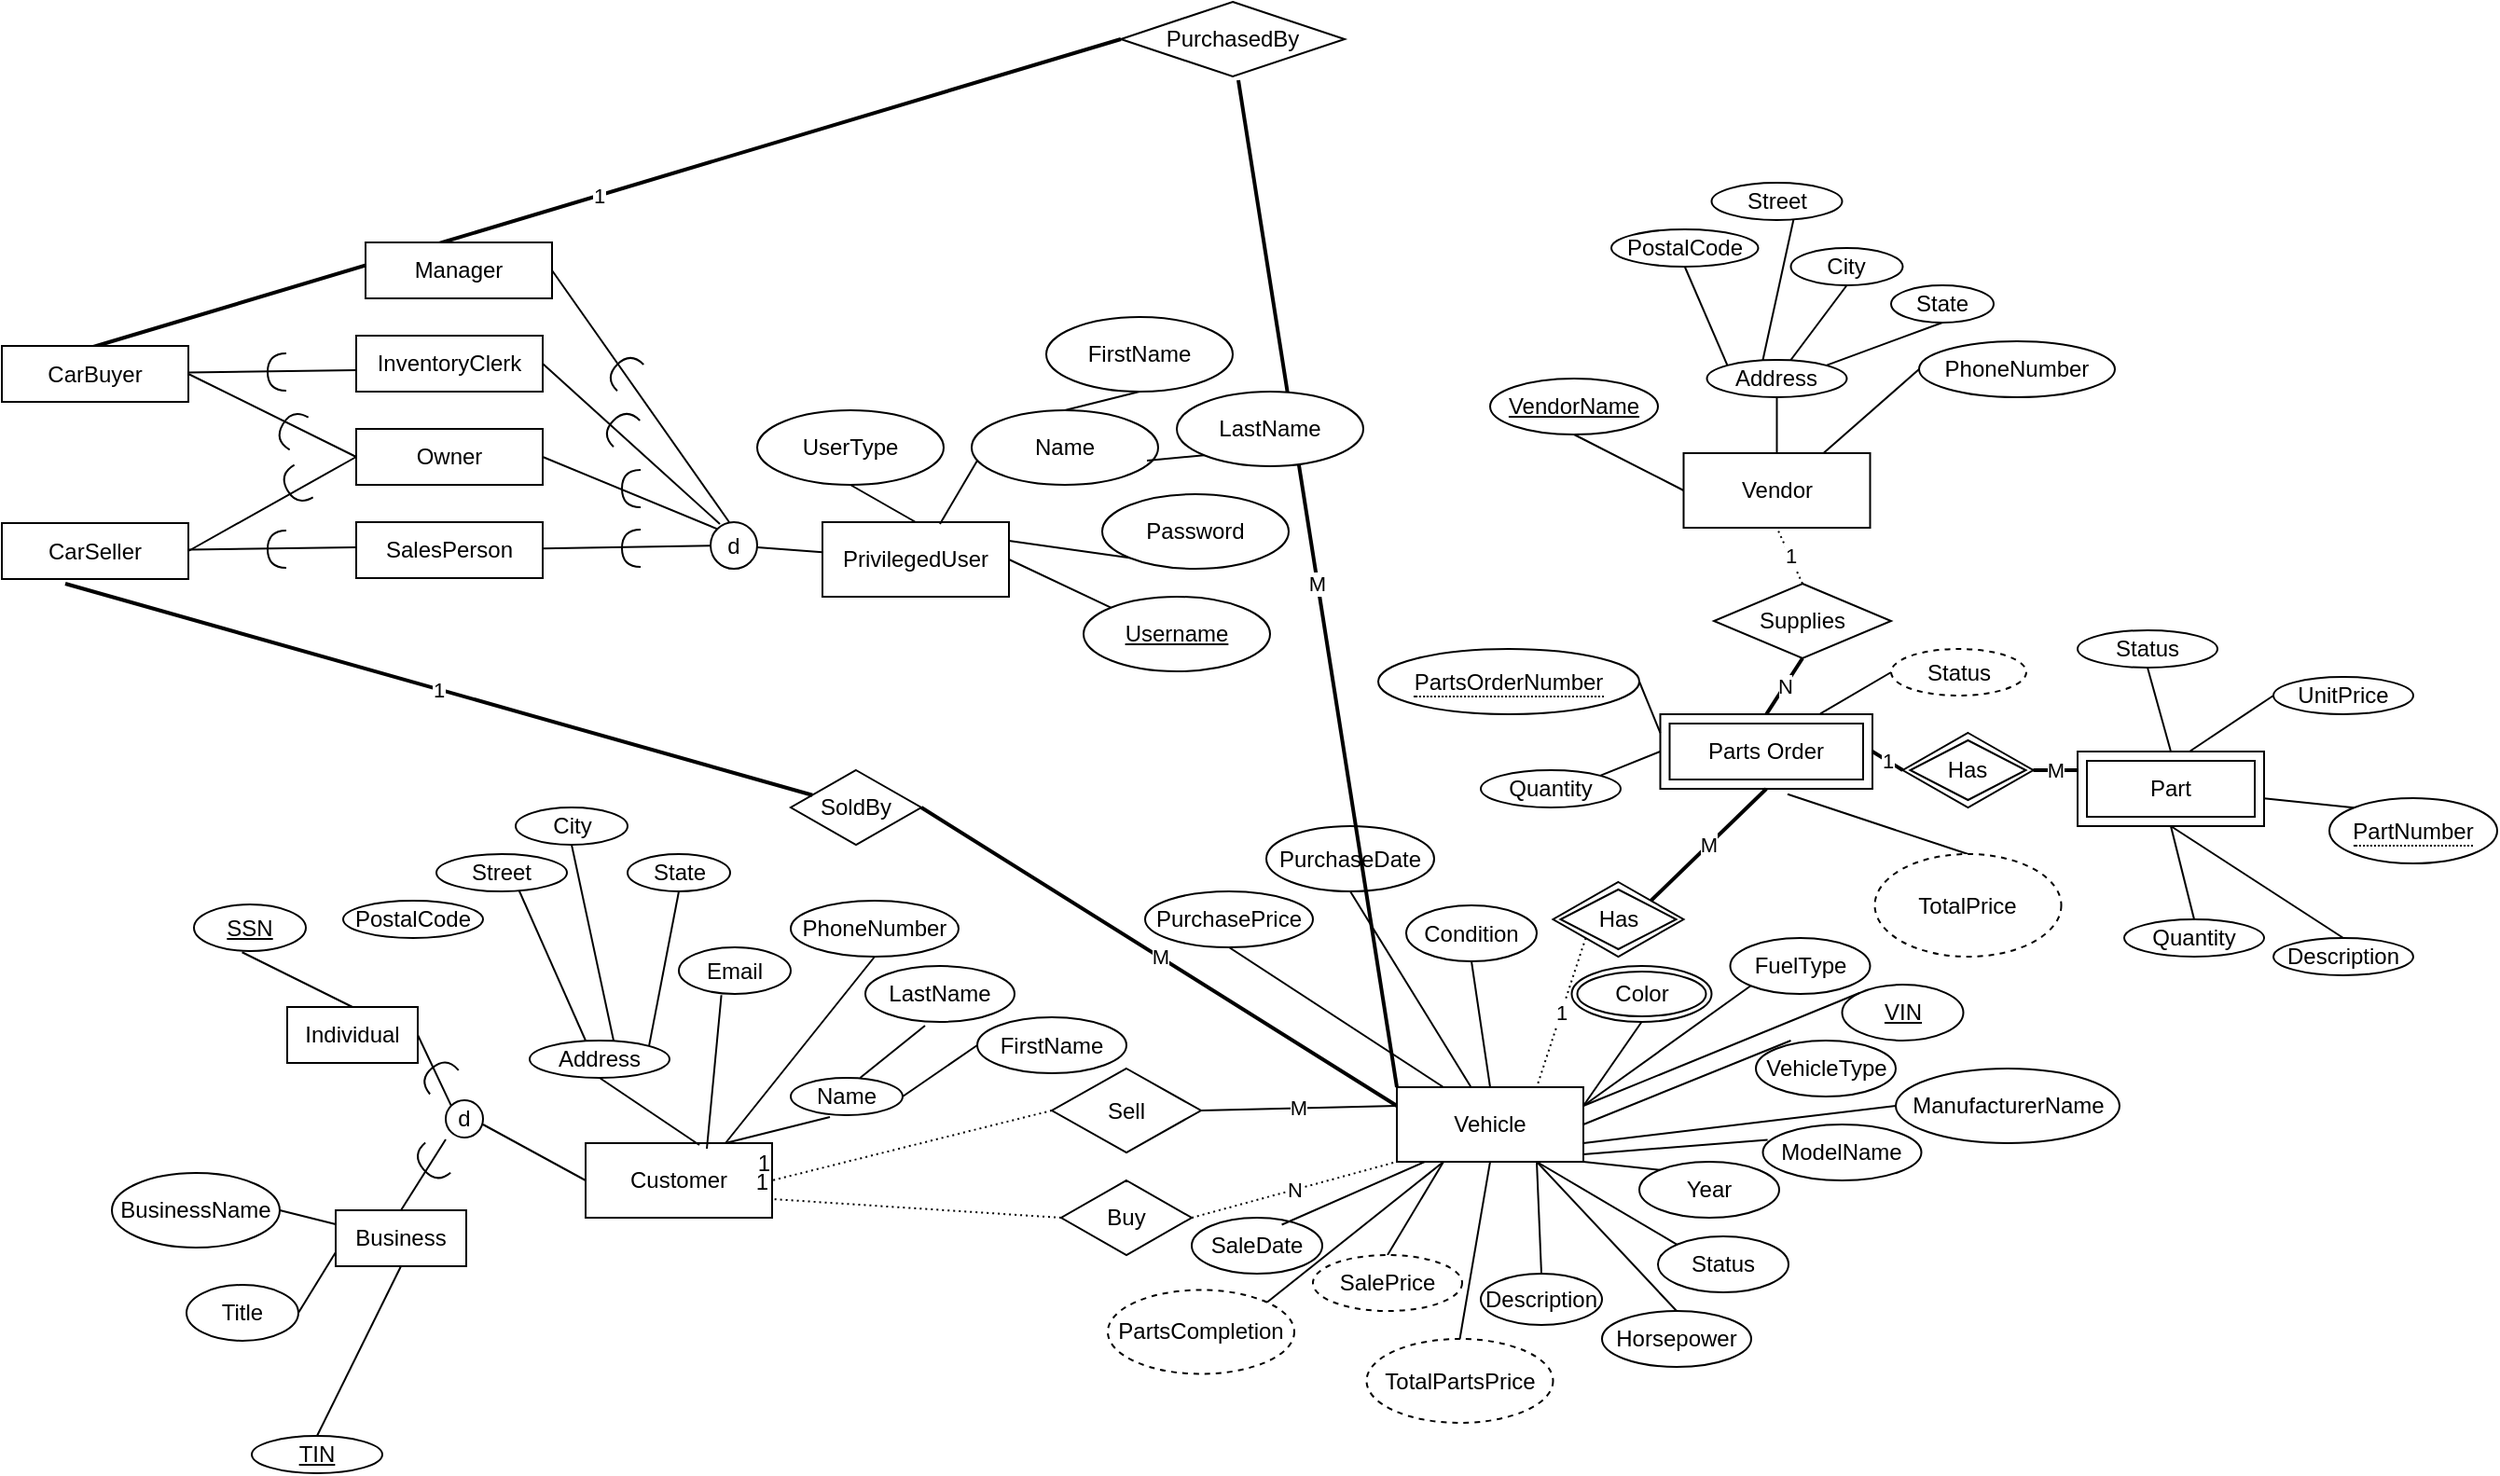 <mxfile version="24.7.8">
  <diagram name="Page-1" id="O2IHWbyJUUnRvIjmBWIC">
    <mxGraphModel dx="1374" dy="826" grid="1" gridSize="10" guides="1" tooltips="1" connect="1" arrows="1" fold="1" page="1" pageScale="1" pageWidth="850" pageHeight="1100" math="0" shadow="0">
      <root>
        <mxCell id="0" />
        <mxCell id="1" parent="0" />
        <mxCell id="14" value="Customer" style="whiteSpace=wrap;html=1;align=center;container=0;" parent="1" vertex="1">
          <mxGeometry x="340" y="860" width="100" height="40" as="geometry" />
        </mxCell>
        <mxCell id="17" value="" style="endArrow=none;html=1;rounded=0;exitX=0.61;exitY=0.025;exitDx=0;exitDy=0;exitPerimeter=0;entryX=0.5;entryY=1;entryDx=0;entryDy=0;" parent="1" source="14" target="58" edge="1">
          <mxGeometry relative="1" as="geometry">
            <mxPoint x="600" y="460" as="sourcePoint" />
            <mxPoint x="760" y="460" as="targetPoint" />
          </mxGeometry>
        </mxCell>
        <mxCell id="18" value="Email" style="ellipse;whiteSpace=wrap;html=1;align=center;" parent="1" vertex="1">
          <mxGeometry x="390" y="755" width="60" height="25" as="geometry" />
        </mxCell>
        <mxCell id="19" value="" style="endArrow=none;html=1;rounded=0;exitX=0.65;exitY=0.075;exitDx=0;exitDy=0;entryX=0.38;entryY=1.025;entryDx=0;entryDy=0;exitPerimeter=0;entryPerimeter=0;" parent="1" source="14" target="18" edge="1">
          <mxGeometry relative="1" as="geometry">
            <mxPoint x="511" y="491" as="sourcePoint" />
            <mxPoint x="579" y="398" as="targetPoint" />
          </mxGeometry>
        </mxCell>
        <mxCell id="20" value="Name" style="ellipse;whiteSpace=wrap;html=1;align=center;" parent="1" vertex="1">
          <mxGeometry x="450" y="825" width="60" height="20" as="geometry" />
        </mxCell>
        <mxCell id="21" value="FirstName" style="ellipse;whiteSpace=wrap;html=1;align=center;" parent="1" vertex="1">
          <mxGeometry x="550" y="792.5" width="80" height="30" as="geometry" />
        </mxCell>
        <mxCell id="22" value="LastName" style="ellipse;whiteSpace=wrap;html=1;align=center;" parent="1" vertex="1">
          <mxGeometry x="490" y="765" width="80" height="30" as="geometry" />
        </mxCell>
        <mxCell id="23" value="" style="endArrow=none;html=1;rounded=0;exitX=0.75;exitY=0;exitDx=0;exitDy=0;entryX=0.35;entryY=1.05;entryDx=0;entryDy=0;entryPerimeter=0;" parent="1" source="14" target="20" edge="1">
          <mxGeometry relative="1" as="geometry">
            <mxPoint x="550" y="510" as="sourcePoint" />
            <mxPoint x="580" y="510" as="targetPoint" />
          </mxGeometry>
        </mxCell>
        <mxCell id="24" value="" style="endArrow=none;html=1;rounded=0;exitX=0.62;exitY=0;exitDx=0;exitDy=0;entryX=0.4;entryY=1.067;entryDx=0;entryDy=0;exitPerimeter=0;entryPerimeter=0;" parent="1" source="20" target="22" edge="1">
          <mxGeometry relative="1" as="geometry">
            <mxPoint x="550" y="530" as="sourcePoint" />
            <mxPoint x="575" y="545" as="targetPoint" />
          </mxGeometry>
        </mxCell>
        <mxCell id="25" value="" style="endArrow=none;html=1;rounded=0;exitX=1;exitY=0.5;exitDx=0;exitDy=0;entryX=0;entryY=0.5;entryDx=0;entryDy=0;" parent="1" source="20" target="21" edge="1">
          <mxGeometry relative="1" as="geometry">
            <mxPoint x="640" y="560" as="sourcePoint" />
            <mxPoint x="665" y="560" as="targetPoint" />
          </mxGeometry>
        </mxCell>
        <mxCell id="34" value="Sell" style="shape=rhombus;perimeter=rhombusPerimeter;whiteSpace=wrap;html=1;align=center;" parent="1" vertex="1">
          <mxGeometry x="590" y="820" width="80" height="45" as="geometry" />
        </mxCell>
        <mxCell id="35" value="M" style="endArrow=none;html=1;rounded=0;exitX=1;exitY=0.5;exitDx=0;exitDy=0;entryX=0;entryY=0.25;entryDx=0;entryDy=0;" parent="1" source="34" target="67" edge="1">
          <mxGeometry relative="1" as="geometry">
            <mxPoint x="380" y="685" as="sourcePoint" />
            <mxPoint x="647.5" y="935" as="targetPoint" />
          </mxGeometry>
        </mxCell>
        <mxCell id="37" value="" style="endArrow=none;html=1;rounded=0;dashed=1;dashPattern=1 2;exitX=0;exitY=0.5;exitDx=0;exitDy=0;entryX=1;entryY=0.5;entryDx=0;entryDy=0;" parent="1" source="34" target="14" edge="1">
          <mxGeometry relative="1" as="geometry">
            <mxPoint x="380" y="685" as="sourcePoint" />
            <mxPoint x="500" y="780" as="targetPoint" />
          </mxGeometry>
        </mxCell>
        <mxCell id="38" value="1" style="resizable=0;html=1;whiteSpace=wrap;align=right;verticalAlign=bottom;" parent="37" connectable="0" vertex="1">
          <mxGeometry x="1" relative="1" as="geometry" />
        </mxCell>
        <mxCell id="39" value="Buy" style="shape=rhombus;perimeter=rhombusPerimeter;whiteSpace=wrap;html=1;align=center;" parent="1" vertex="1">
          <mxGeometry x="595" y="880" width="70" height="40" as="geometry" />
        </mxCell>
        <mxCell id="40" value="N" style="endArrow=none;html=1;rounded=0;dashed=1;dashPattern=1 2;exitX=1;exitY=0.5;exitDx=0;exitDy=0;entryX=0;entryY=1;entryDx=0;entryDy=0;" parent="1" source="39" target="67" edge="1">
          <mxGeometry relative="1" as="geometry">
            <mxPoint x="400" y="530" as="sourcePoint" />
            <mxPoint x="560" y="530" as="targetPoint" />
          </mxGeometry>
        </mxCell>
        <mxCell id="42" value="" style="endArrow=none;html=1;rounded=0;dashed=1;dashPattern=1 2;entryX=1;entryY=0.75;entryDx=0;entryDy=0;exitX=0;exitY=0.5;exitDx=0;exitDy=0;" parent="1" source="39" target="14" edge="1">
          <mxGeometry relative="1" as="geometry">
            <mxPoint x="468" y="805" as="sourcePoint" />
            <mxPoint x="490" y="870" as="targetPoint" />
          </mxGeometry>
        </mxCell>
        <mxCell id="43" value="1" style="resizable=0;html=1;whiteSpace=wrap;align=right;verticalAlign=bottom;" parent="42" connectable="0" vertex="1">
          <mxGeometry x="1" relative="1" as="geometry" />
        </mxCell>
        <mxCell id="44" value="PurchasePrice" style="ellipse;whiteSpace=wrap;html=1;align=center;" parent="1" vertex="1">
          <mxGeometry x="640" y="725" width="90" height="30" as="geometry" />
        </mxCell>
        <mxCell id="45" value="" style="endArrow=none;html=1;rounded=0;exitX=0.5;exitY=1;exitDx=0;exitDy=0;entryX=0.25;entryY=0;entryDx=0;entryDy=0;" parent="1" source="44" target="67" edge="1">
          <mxGeometry relative="1" as="geometry">
            <mxPoint x="670" y="680" as="sourcePoint" />
            <mxPoint x="830" y="680" as="targetPoint" />
          </mxGeometry>
        </mxCell>
        <mxCell id="46" value="Condition" style="ellipse;whiteSpace=wrap;html=1;align=center;" parent="1" vertex="1">
          <mxGeometry x="780" y="732.5" width="70" height="30" as="geometry" />
        </mxCell>
        <mxCell id="47" value="" style="endArrow=none;html=1;rounded=0;exitX=0.5;exitY=1;exitDx=0;exitDy=0;entryX=0.5;entryY=0;entryDx=0;entryDy=0;" parent="1" source="46" target="67" edge="1">
          <mxGeometry relative="1" as="geometry">
            <mxPoint x="490" y="690" as="sourcePoint" />
            <mxPoint x="538" y="740" as="targetPoint" />
          </mxGeometry>
        </mxCell>
        <mxCell id="48" value="PurchaseDate" style="ellipse;whiteSpace=wrap;html=1;align=center;" parent="1" vertex="1">
          <mxGeometry x="705" y="690" width="90" height="35" as="geometry" />
        </mxCell>
        <mxCell id="49" value="" style="endArrow=none;html=1;rounded=0;exitX=0.5;exitY=1;exitDx=0;exitDy=0;entryX=0.41;entryY=0.05;entryDx=0;entryDy=0;entryPerimeter=0;" parent="1" source="48" target="67" edge="1">
          <mxGeometry relative="1" as="geometry">
            <mxPoint x="670" y="680" as="sourcePoint" />
            <mxPoint x="830" y="680" as="targetPoint" />
          </mxGeometry>
        </mxCell>
        <mxCell id="51" value="" style="endArrow=none;html=1;rounded=0;exitX=1;exitY=0.5;exitDx=0;exitDy=0;entryX=0;entryY=0.5;entryDx=0;entryDy=0;" parent="1" target="14" edge="1">
          <mxGeometry relative="1" as="geometry">
            <mxPoint x="285" y="850" as="sourcePoint" />
            <mxPoint x="770" y="530" as="targetPoint" />
          </mxGeometry>
        </mxCell>
        <mxCell id="54" value="SaleDate" style="ellipse;whiteSpace=wrap;html=1;align=center;" parent="1" vertex="1">
          <mxGeometry x="665" y="900" width="70" height="30" as="geometry" />
        </mxCell>
        <mxCell id="55" value="" style="endArrow=none;html=1;rounded=0;exitX=0.15;exitY=1;exitDx=0;exitDy=0;entryX=0.69;entryY=0.125;entryDx=0;entryDy=0;entryPerimeter=0;exitPerimeter=0;" parent="1" source="67" target="54" edge="1">
          <mxGeometry relative="1" as="geometry">
            <mxPoint x="740" y="890" as="sourcePoint" />
            <mxPoint x="617" y="1031" as="targetPoint" />
          </mxGeometry>
        </mxCell>
        <mxCell id="56" value="Parts Order" style="shape=ext;margin=3;double=1;whiteSpace=wrap;html=1;align=center;" parent="1" vertex="1">
          <mxGeometry x="916.25" y="630" width="113.75" height="40" as="geometry" />
        </mxCell>
        <mxCell id="57" value="Has" style="shape=rhombus;double=1;perimeter=rhombusPerimeter;whiteSpace=wrap;html=1;align=center;" parent="1" vertex="1">
          <mxGeometry x="858.75" y="720" width="70" height="40" as="geometry" />
        </mxCell>
        <mxCell id="58" value="Address" style="ellipse;whiteSpace=wrap;html=1;align=center;container=0;" parent="1" vertex="1">
          <mxGeometry x="310" y="805" width="75" height="20" as="geometry" />
        </mxCell>
        <mxCell id="59" value="" style="endArrow=none;html=1;rounded=0;exitX=0.4;exitY=0;exitDx=0;exitDy=0;entryX=0.63;entryY=0.95;entryDx=0;entryDy=0;entryPerimeter=0;exitPerimeter=0;" parent="1" source="58" target="63" edge="1">
          <mxGeometry relative="1" as="geometry">
            <mxPoint x="187.5" y="630" as="sourcePoint" />
            <mxPoint x="347.5" y="630" as="targetPoint" />
          </mxGeometry>
        </mxCell>
        <mxCell id="60" value="" style="endArrow=none;html=1;rounded=0;exitX=0.5;exitY=1;exitDx=0;exitDy=0;entryX=0.6;entryY=0;entryDx=0;entryDy=0;entryPerimeter=0;" parent="1" source="64" target="58" edge="1">
          <mxGeometry relative="1" as="geometry">
            <mxPoint x="157.5" y="600" as="sourcePoint" />
            <mxPoint x="300" y="709" as="targetPoint" />
          </mxGeometry>
        </mxCell>
        <mxCell id="61" value="" style="endArrow=none;html=1;rounded=0;exitX=0.5;exitY=1;exitDx=0;exitDy=0;entryX=1;entryY=0;entryDx=0;entryDy=0;" parent="1" source="65" target="58" edge="1">
          <mxGeometry relative="1" as="geometry">
            <mxPoint x="197.5" y="584" as="sourcePoint" />
            <mxPoint x="170.5" y="597" as="targetPoint" />
          </mxGeometry>
        </mxCell>
        <mxCell id="63" value="Street" style="ellipse;whiteSpace=wrap;html=1;align=center;container=0;" parent="1" vertex="1">
          <mxGeometry x="260" y="705" width="70" height="20" as="geometry" />
        </mxCell>
        <mxCell id="64" value="City" style="ellipse;whiteSpace=wrap;html=1;align=center;container=0;" parent="1" vertex="1">
          <mxGeometry x="302.5" y="680" width="60" height="20" as="geometry" />
        </mxCell>
        <mxCell id="65" value="State" style="ellipse;whiteSpace=wrap;html=1;align=center;container=0;" parent="1" vertex="1">
          <mxGeometry x="362.5" y="705" width="55" height="20" as="geometry" />
        </mxCell>
        <mxCell id="66" value="PostalCode" style="ellipse;whiteSpace=wrap;html=1;align=center;container=0;" parent="1" vertex="1">
          <mxGeometry x="210" y="730" width="75" height="20" as="geometry" />
        </mxCell>
        <mxCell id="67" value="Vehicle" style="whiteSpace=wrap;html=1;align=center;container=0;" parent="1" vertex="1">
          <mxGeometry x="775" y="830" width="100" height="40" as="geometry" />
        </mxCell>
        <mxCell id="68" value="VIN" style="ellipse;whiteSpace=wrap;html=1;align=center;fontStyle=4;container=0;" parent="1" vertex="1">
          <mxGeometry x="1013.75" y="775" width="65" height="30" as="geometry" />
        </mxCell>
        <mxCell id="69" value="VehicleType" style="ellipse;whiteSpace=wrap;html=1;align=center;container=0;" parent="1" vertex="1">
          <mxGeometry x="967.5" y="805" width="75" height="30" as="geometry" />
        </mxCell>
        <mxCell id="70" value="ManufacturerName" style="ellipse;whiteSpace=wrap;html=1;align=center;container=0;" parent="1" vertex="1">
          <mxGeometry x="1042.5" y="820" width="120" height="40" as="geometry" />
        </mxCell>
        <mxCell id="71" value="FuelType" style="ellipse;whiteSpace=wrap;html=1;align=center;container=0;" parent="1" vertex="1">
          <mxGeometry x="953.75" y="750" width="75" height="30" as="geometry" />
        </mxCell>
        <mxCell id="72" value="ModelName" style="ellipse;whiteSpace=wrap;html=1;align=center;container=0;" parent="1" vertex="1">
          <mxGeometry x="971.25" y="850" width="85" height="30" as="geometry" />
        </mxCell>
        <mxCell id="73" value="Year" style="ellipse;whiteSpace=wrap;html=1;align=center;container=0;" parent="1" vertex="1">
          <mxGeometry x="905" y="870" width="75" height="30" as="geometry" />
        </mxCell>
        <mxCell id="74" value="Color" style="ellipse;shape=doubleEllipse;margin=3;whiteSpace=wrap;html=1;align=center;container=0;" parent="1" vertex="1">
          <mxGeometry x="868.75" y="765" width="75" height="30" as="geometry" />
        </mxCell>
        <mxCell id="75" value="" style="endArrow=none;html=1;rounded=0;exitX=1;exitY=0.25;exitDx=0;exitDy=0;entryX=0.5;entryY=1;entryDx=0;entryDy=0;" parent="1" source="67" target="74" edge="1">
          <mxGeometry relative="1" as="geometry">
            <mxPoint x="1090" y="850" as="sourcePoint" />
            <mxPoint x="1250" y="850" as="targetPoint" />
          </mxGeometry>
        </mxCell>
        <mxCell id="76" value="" style="endArrow=none;html=1;rounded=0;exitX=1;exitY=0.25;exitDx=0;exitDy=0;entryX=0;entryY=0;entryDx=0;entryDy=0;" parent="1" source="67" target="68" edge="1">
          <mxGeometry relative="1" as="geometry">
            <mxPoint x="890" y="820" as="sourcePoint" />
            <mxPoint x="975" y="780" as="targetPoint" />
          </mxGeometry>
        </mxCell>
        <mxCell id="77" value="" style="endArrow=none;html=1;rounded=0;exitX=1;exitY=0.5;exitDx=0;exitDy=0;entryX=0.25;entryY=0;entryDx=0;entryDy=0;entryPerimeter=0;" parent="1" source="67" target="69" edge="1">
          <mxGeometry relative="1" as="geometry">
            <mxPoint x="940" y="830" as="sourcePoint" />
            <mxPoint x="990" y="826" as="targetPoint" />
          </mxGeometry>
        </mxCell>
        <mxCell id="78" value="" style="endArrow=none;html=1;rounded=0;exitX=1;exitY=0.75;exitDx=0;exitDy=0;entryX=0;entryY=0.5;entryDx=0;entryDy=0;" parent="1" source="67" target="70" edge="1">
          <mxGeometry relative="1" as="geometry">
            <mxPoint x="920" y="870" as="sourcePoint" />
            <mxPoint x="1000" y="870" as="targetPoint" />
          </mxGeometry>
        </mxCell>
        <mxCell id="79" value="" style="endArrow=none;html=1;rounded=0;entryX=0.03;entryY=0.275;entryDx=0;entryDy=0;entryPerimeter=0;exitX=1;exitY=0.901;exitDx=0;exitDy=0;exitPerimeter=0;" parent="1" source="67" target="72" edge="1">
          <mxGeometry relative="1" as="geometry">
            <mxPoint x="880" y="868" as="sourcePoint" />
            <mxPoint x="1095" y="1000" as="targetPoint" />
          </mxGeometry>
        </mxCell>
        <mxCell id="80" value="" style="endArrow=none;html=1;rounded=0;exitX=1;exitY=1;exitDx=0;exitDy=0;entryX=0;entryY=0;entryDx=0;entryDy=0;" parent="1" source="67" target="73" edge="1">
          <mxGeometry relative="1" as="geometry">
            <mxPoint x="877" y="888" as="sourcePoint" />
            <mxPoint x="940" y="1000" as="targetPoint" />
          </mxGeometry>
        </mxCell>
        <mxCell id="81" value="Horsepower" style="ellipse;whiteSpace=wrap;html=1;align=center;container=0;" parent="1" vertex="1">
          <mxGeometry x="885" y="950" width="80" height="30" as="geometry" />
        </mxCell>
        <mxCell id="82" value="" style="endArrow=none;html=1;rounded=0;entryX=0.5;entryY=0;entryDx=0;entryDy=0;" parent="1" target="81" edge="1">
          <mxGeometry relative="1" as="geometry">
            <mxPoint x="850" y="870" as="sourcePoint" />
            <mxPoint x="975" y="1090" as="targetPoint" />
          </mxGeometry>
        </mxCell>
        <mxCell id="83" value="Description" style="ellipse;whiteSpace=wrap;html=1;align=center;container=0;" parent="1" vertex="1">
          <mxGeometry x="820" y="930" width="65" height="27.5" as="geometry" />
        </mxCell>
        <mxCell id="84" value="" style="endArrow=none;html=1;rounded=0;exitX=0.75;exitY=1;exitDx=0;exitDy=0;entryX=0.5;entryY=0;entryDx=0;entryDy=0;" parent="1" source="67" target="83" edge="1">
          <mxGeometry relative="1" as="geometry">
            <mxPoint x="854" y="898" as="sourcePoint" />
            <mxPoint x="886" y="1031" as="targetPoint" />
          </mxGeometry>
        </mxCell>
        <mxCell id="85" value="" style="endArrow=none;html=1;rounded=0;exitX=1;exitY=0.25;exitDx=0;exitDy=0;entryX=0;entryY=1;entryDx=0;entryDy=0;" parent="1" source="67" target="71" edge="1">
          <mxGeometry relative="1" as="geometry">
            <mxPoint x="900" y="790" as="sourcePoint" />
            <mxPoint x="975" y="775" as="targetPoint" />
          </mxGeometry>
        </mxCell>
        <mxCell id="87" value="" style="endArrow=none;html=1;rounded=0;exitX=0.25;exitY=1;exitDx=0;exitDy=0;entryX=0.5;entryY=0;entryDx=0;entryDy=0;" parent="1" source="67" target="3kfbO_DsnVtqJPoFMWyP-136" edge="1">
          <mxGeometry relative="1" as="geometry">
            <mxPoint x="725" y="860" as="sourcePoint" />
            <mxPoint x="805.6" y="920.75" as="targetPoint" />
          </mxGeometry>
        </mxCell>
        <mxCell id="88" value="Has" style="shape=rhombus;double=1;perimeter=rhombusPerimeter;whiteSpace=wrap;html=1;align=center;" parent="1" vertex="1">
          <mxGeometry x="1046.25" y="640" width="70" height="40" as="geometry" />
        </mxCell>
        <mxCell id="89" value="Part" style="shape=ext;margin=3;double=1;whiteSpace=wrap;html=1;align=center;" parent="1" vertex="1">
          <mxGeometry x="1140" y="650" width="100" height="40" as="geometry" />
        </mxCell>
        <mxCell id="90" value="M" style="endArrow=none;html=1;rounded=0;entryX=0.5;entryY=1;entryDx=0;entryDy=0;exitX=1;exitY=0;exitDx=0;exitDy=0;strokeWidth=2;" parent="1" source="57" target="56" edge="1">
          <mxGeometry relative="1" as="geometry">
            <mxPoint x="620" y="570" as="sourcePoint" />
            <mxPoint x="780" y="570" as="targetPoint" />
          </mxGeometry>
        </mxCell>
        <mxCell id="92" value="Vendor" style="whiteSpace=wrap;html=1;align=center;" parent="1" vertex="1">
          <mxGeometry x="928.75" y="490" width="100" height="40" as="geometry" />
        </mxCell>
        <mxCell id="93" value="Supplies" style="shape=rhombus;perimeter=rhombusPerimeter;whiteSpace=wrap;html=1;align=center;" parent="1" vertex="1">
          <mxGeometry x="945" y="560" width="95" height="40" as="geometry" />
        </mxCell>
        <mxCell id="94" value="VendorName" style="ellipse;whiteSpace=wrap;html=1;align=center;fontStyle=4;container=0;" parent="1" vertex="1">
          <mxGeometry x="825" y="450" width="90" height="30" as="geometry" />
        </mxCell>
        <mxCell id="95" value="Address" style="ellipse;whiteSpace=wrap;html=1;align=center;container=0;" parent="1" vertex="1">
          <mxGeometry x="941.25" y="440" width="75" height="20" as="geometry" />
        </mxCell>
        <mxCell id="96" value="" style="endArrow=none;html=1;rounded=0;exitX=0.4;exitY=0;exitDx=0;exitDy=0;entryX=0.63;entryY=0.95;entryDx=0;entryDy=0;entryPerimeter=0;exitPerimeter=0;" parent="1" source="95" target="100" edge="1">
          <mxGeometry relative="1" as="geometry">
            <mxPoint x="871.25" y="270" as="sourcePoint" />
            <mxPoint x="1031.25" y="270" as="targetPoint" />
          </mxGeometry>
        </mxCell>
        <mxCell id="97" value="" style="endArrow=none;html=1;rounded=0;exitX=0.5;exitY=1;exitDx=0;exitDy=0;entryX=0.6;entryY=0;entryDx=0;entryDy=0;entryPerimeter=0;" parent="1" source="101" target="95" edge="1">
          <mxGeometry relative="1" as="geometry">
            <mxPoint x="841.25" y="240" as="sourcePoint" />
            <mxPoint x="983.75" y="349" as="targetPoint" />
          </mxGeometry>
        </mxCell>
        <mxCell id="98" value="" style="endArrow=none;html=1;rounded=0;exitX=0.5;exitY=1;exitDx=0;exitDy=0;entryX=1;entryY=0;entryDx=0;entryDy=0;" parent="1" source="102" target="95" edge="1">
          <mxGeometry relative="1" as="geometry">
            <mxPoint x="881.25" y="224" as="sourcePoint" />
            <mxPoint x="854.25" y="237" as="targetPoint" />
          </mxGeometry>
        </mxCell>
        <mxCell id="99" value="" style="endArrow=none;html=1;rounded=0;exitX=0.5;exitY=1;exitDx=0;exitDy=0;entryX=0;entryY=0;entryDx=0;entryDy=0;" parent="1" source="103" target="95" edge="1">
          <mxGeometry relative="1" as="geometry">
            <mxPoint x="916.25" y="248" as="sourcePoint" />
            <mxPoint x="891.25" y="260" as="targetPoint" />
          </mxGeometry>
        </mxCell>
        <mxCell id="100" value="Street" style="ellipse;whiteSpace=wrap;html=1;align=center;container=0;" parent="1" vertex="1">
          <mxGeometry x="943.75" y="345" width="70" height="20" as="geometry" />
        </mxCell>
        <mxCell id="101" value="City" style="ellipse;whiteSpace=wrap;html=1;align=center;container=0;" parent="1" vertex="1">
          <mxGeometry x="986.25" y="380" width="60" height="20" as="geometry" />
        </mxCell>
        <mxCell id="102" value="State" style="ellipse;whiteSpace=wrap;html=1;align=center;container=0;" parent="1" vertex="1">
          <mxGeometry x="1040" y="400" width="55" height="20" as="geometry" />
        </mxCell>
        <mxCell id="103" value="PostalCode" style="ellipse;whiteSpace=wrap;html=1;align=center;container=0;" parent="1" vertex="1">
          <mxGeometry x="890" y="370" width="78.75" height="20" as="geometry" />
        </mxCell>
        <mxCell id="104" value="PhoneNumber" style="ellipse;whiteSpace=wrap;html=1;align=center;container=0;" parent="1" vertex="1">
          <mxGeometry x="1055" y="430" width="105" height="30" as="geometry" />
        </mxCell>
        <mxCell id="105" value="Status" style="ellipse;whiteSpace=wrap;html=1;align=center;container=0;" parent="1" vertex="1">
          <mxGeometry x="1140" y="585" width="75" height="20" as="geometry" />
        </mxCell>
        <mxCell id="106" value="UnitPrice" style="ellipse;whiteSpace=wrap;html=1;align=center;container=0;" parent="1" vertex="1">
          <mxGeometry x="1245" y="610" width="75" height="20" as="geometry" />
        </mxCell>
        <mxCell id="107" value="&lt;span style=&quot;border-bottom: 1px dotted&quot;&gt;PartNumber&lt;/span&gt;" style="ellipse;whiteSpace=wrap;html=1;align=center;" parent="1" vertex="1">
          <mxGeometry x="1275" y="675" width="90" height="35" as="geometry" />
        </mxCell>
        <mxCell id="108" value="&lt;span style=&quot;border-bottom: 1px dotted&quot;&gt;PartsOrderNumber&lt;/span&gt;" style="ellipse;whiteSpace=wrap;html=1;align=center;" parent="1" vertex="1">
          <mxGeometry x="765" y="595" width="140" height="35" as="geometry" />
        </mxCell>
        <mxCell id="109" value="Quantity" style="ellipse;whiteSpace=wrap;html=1;align=center;container=0;" parent="1" vertex="1">
          <mxGeometry x="820" y="660" width="75" height="20" as="geometry" />
        </mxCell>
        <mxCell id="110" value="" style="endArrow=none;html=1;rounded=0;exitX=0;exitY=0.5;exitDx=0;exitDy=0;entryX=0.75;entryY=0;entryDx=0;entryDy=0;" parent="1" source="104" target="92" edge="1">
          <mxGeometry relative="1" as="geometry">
            <mxPoint x="1026" y="410" as="sourcePoint" />
            <mxPoint x="996" y="450" as="targetPoint" />
          </mxGeometry>
        </mxCell>
        <mxCell id="111" value="" style="endArrow=none;html=1;rounded=0;exitX=0.5;exitY=1;exitDx=0;exitDy=0;entryX=0.5;entryY=0;entryDx=0;entryDy=0;" parent="1" source="95" target="92" edge="1">
          <mxGeometry relative="1" as="geometry">
            <mxPoint x="1065" y="460" as="sourcePoint" />
            <mxPoint x="1014" y="500" as="targetPoint" />
          </mxGeometry>
        </mxCell>
        <mxCell id="112" value="" style="endArrow=none;html=1;rounded=0;exitX=0.5;exitY=1;exitDx=0;exitDy=0;entryX=0;entryY=0.5;entryDx=0;entryDy=0;" parent="1" source="94" target="92" edge="1">
          <mxGeometry relative="1" as="geometry">
            <mxPoint x="989" y="470" as="sourcePoint" />
            <mxPoint x="989" y="500" as="targetPoint" />
          </mxGeometry>
        </mxCell>
        <mxCell id="113" value="" style="endArrow=none;html=1;rounded=0;exitX=1;exitY=0.5;exitDx=0;exitDy=0;entryX=0;entryY=0.25;entryDx=0;entryDy=0;" parent="1" source="108" target="56" edge="1">
          <mxGeometry relative="1" as="geometry">
            <mxPoint x="880" y="490" as="sourcePoint" />
            <mxPoint x="939" y="520" as="targetPoint" />
          </mxGeometry>
        </mxCell>
        <mxCell id="114" value="" style="endArrow=none;html=1;rounded=0;exitX=1;exitY=0;exitDx=0;exitDy=0;entryX=0;entryY=0.5;entryDx=0;entryDy=0;" parent="1" source="109" target="56" edge="1">
          <mxGeometry relative="1" as="geometry">
            <mxPoint x="900" y="633" as="sourcePoint" />
            <mxPoint x="900" y="650" as="targetPoint" />
          </mxGeometry>
        </mxCell>
        <mxCell id="115" value="" style="endArrow=none;html=1;rounded=0;exitX=0.5;exitY=1;exitDx=0;exitDy=0;entryX=0.5;entryY=0;entryDx=0;entryDy=0;" parent="1" source="105" target="89" edge="1">
          <mxGeometry relative="1" as="geometry">
            <mxPoint x="1065" y="460" as="sourcePoint" />
            <mxPoint x="1014" y="500" as="targetPoint" />
          </mxGeometry>
        </mxCell>
        <mxCell id="116" value="" style="endArrow=none;html=1;rounded=0;exitX=0;exitY=0.5;exitDx=0;exitDy=0;entryX=0.6;entryY=0;entryDx=0;entryDy=0;entryPerimeter=0;" parent="1" source="106" target="89" edge="1">
          <mxGeometry relative="1" as="geometry">
            <mxPoint x="1218" y="610" as="sourcePoint" />
            <mxPoint x="1220" y="650" as="targetPoint" />
          </mxGeometry>
        </mxCell>
        <mxCell id="117" value="" style="endArrow=none;html=1;rounded=0;exitX=0;exitY=0;exitDx=0;exitDy=0;" parent="1" source="107" target="89" edge="1">
          <mxGeometry relative="1" as="geometry">
            <mxPoint x="1270" y="630" as="sourcePoint" />
            <mxPoint x="1230" y="650" as="targetPoint" />
          </mxGeometry>
        </mxCell>
        <mxCell id="118" value="1" style="endArrow=none;html=1;rounded=0;dashed=1;dashPattern=1 2;exitX=0;exitY=1;exitDx=0;exitDy=0;entryX=0.75;entryY=0;entryDx=0;entryDy=0;" parent="1" source="57" target="67" edge="1">
          <mxGeometry relative="1" as="geometry">
            <mxPoint x="600" y="853" as="sourcePoint" />
            <mxPoint x="450" y="890" as="targetPoint" />
          </mxGeometry>
        </mxCell>
        <mxCell id="120" value="1" style="endArrow=none;html=1;rounded=0;exitX=0;exitY=0.5;exitDx=0;exitDy=0;entryX=1;entryY=0.5;entryDx=0;entryDy=0;strokeWidth=2;" parent="1" source="88" target="56" edge="1">
          <mxGeometry relative="1" as="geometry">
            <mxPoint x="913" y="750" as="sourcePoint" />
            <mxPoint x="845" y="815" as="targetPoint" />
          </mxGeometry>
        </mxCell>
        <mxCell id="122" value="1" style="endArrow=none;html=1;rounded=0;dashed=1;dashPattern=1 2;exitX=0.5;exitY=0;exitDx=0;exitDy=0;entryX=0.5;entryY=1;entryDx=0;entryDy=0;" parent="1" source="93" target="92" edge="1">
          <mxGeometry relative="1" as="geometry">
            <mxPoint x="1070" y="670" as="sourcePoint" />
            <mxPoint x="1026" y="660" as="targetPoint" />
          </mxGeometry>
        </mxCell>
        <mxCell id="124" value="N" style="endArrow=none;html=1;rounded=0;entryX=0.5;entryY=0;entryDx=0;entryDy=0;exitX=0.5;exitY=1;exitDx=0;exitDy=0;strokeWidth=2;" parent="1" source="93" target="56" edge="1">
          <mxGeometry relative="1" as="geometry">
            <mxPoint x="948" y="730" as="sourcePoint" />
            <mxPoint x="976" y="680" as="targetPoint" />
          </mxGeometry>
        </mxCell>
        <mxCell id="126" value="M" style="endArrow=none;html=1;rounded=0;entryX=0;entryY=0.25;entryDx=0;entryDy=0;exitX=1;exitY=0.5;exitDx=0;exitDy=0;strokeWidth=2;" parent="1" source="88" target="89" edge="1">
          <mxGeometry relative="1" as="geometry">
            <mxPoint x="990" y="610" as="sourcePoint" />
            <mxPoint x="976" y="640" as="targetPoint" />
          </mxGeometry>
        </mxCell>
        <mxCell id="WYIaFoMT0lkRHPIssKwt-131" value="M" style="rounded=0;orthogonalLoop=1;jettySize=auto;html=1;exitX=0;exitY=0;exitDx=0;exitDy=0;endArrow=none;endFill=0;strokeWidth=2;" parent="1" source="67" edge="1">
          <mxGeometry relative="1" as="geometry">
            <mxPoint x="487" y="609" as="sourcePoint" />
            <mxPoint x="690" y="290" as="targetPoint" />
          </mxGeometry>
        </mxCell>
        <mxCell id="WYIaFoMT0lkRHPIssKwt-132" value="M" style="rounded=0;orthogonalLoop=1;jettySize=auto;html=1;exitX=0;exitY=0.25;exitDx=0;exitDy=0;endArrow=none;endFill=0;strokeWidth=2;entryX=1;entryY=0.5;entryDx=0;entryDy=0;" parent="1" source="67" target="cuakxwB27ysg3Rb4rqLv-141" edge="1">
          <mxGeometry relative="1" as="geometry">
            <mxPoint x="670" y="795" as="sourcePoint" />
            <mxPoint x="510" y="650" as="targetPoint" />
          </mxGeometry>
        </mxCell>
        <mxCell id="8mEjDi1V5taBIxheoaaw-129" value="" style="endArrow=none;html=1;rounded=0;exitX=0.6;exitY=1.072;exitDx=0;exitDy=0;exitPerimeter=0;entryX=0.5;entryY=0;entryDx=0;entryDy=0;" parent="1" source="56" target="8mEjDi1V5taBIxheoaaw-128" edge="1">
          <mxGeometry relative="1" as="geometry">
            <mxPoint x="1155.603" y="750.002" as="sourcePoint" />
            <mxPoint x="1224.39" y="751.45" as="targetPoint" />
          </mxGeometry>
        </mxCell>
        <mxCell id="8mEjDi1V5taBIxheoaaw-130" value="" style="endArrow=none;html=1;rounded=0;" parent="1" target="8mEjDi1V5taBIxheoaaw-128" edge="1">
          <mxGeometry relative="1" as="geometry">
            <mxPoint x="1090" y="725" as="sourcePoint" />
            <mxPoint x="1200" y="735" as="targetPoint" />
          </mxGeometry>
        </mxCell>
        <mxCell id="8mEjDi1V5taBIxheoaaw-128" value="TotalPrice" style="ellipse;whiteSpace=wrap;html=1;align=center;dashed=1;" parent="1" vertex="1">
          <mxGeometry x="1031.25" y="705" width="100" height="55" as="geometry" />
        </mxCell>
        <mxCell id="3kfbO_DsnVtqJPoFMWyP-128" value="" style="endArrow=none;html=1;rounded=0;entryX=0.25;entryY=1;entryDx=0;entryDy=0;exitX=1;exitY=0;exitDx=0;exitDy=0;" parent="1" source="3kfbO_DsnVtqJPoFMWyP-135" target="67" edge="1">
          <mxGeometry width="50" height="50" relative="1" as="geometry">
            <mxPoint x="722.5" y="960" as="sourcePoint" />
            <mxPoint x="680" y="970" as="targetPoint" />
          </mxGeometry>
        </mxCell>
        <mxCell id="3kfbO_DsnVtqJPoFMWyP-135" value="PartsCompletion" style="ellipse;whiteSpace=wrap;html=1;align=center;dashed=1;" parent="1" vertex="1">
          <mxGeometry x="620" y="938.75" width="100" height="45" as="geometry" />
        </mxCell>
        <mxCell id="3kfbO_DsnVtqJPoFMWyP-136" value="SalePrice" style="ellipse;whiteSpace=wrap;html=1;align=center;dashed=1;" parent="1" vertex="1">
          <mxGeometry x="730" y="920" width="80" height="30" as="geometry" />
        </mxCell>
        <mxCell id="3kfbO_DsnVtqJPoFMWyP-138" value="Status" style="ellipse;whiteSpace=wrap;html=1;align=center;" parent="1" vertex="1">
          <mxGeometry x="915" y="910" width="70" height="30" as="geometry" />
        </mxCell>
        <mxCell id="3kfbO_DsnVtqJPoFMWyP-147" value="" style="endArrow=none;html=1;rounded=0;exitX=0;exitY=0;exitDx=0;exitDy=0;entryX=0.75;entryY=1;entryDx=0;entryDy=0;" parent="1" source="3kfbO_DsnVtqJPoFMWyP-138" target="67" edge="1">
          <mxGeometry width="50" height="50" relative="1" as="geometry">
            <mxPoint x="890" y="1010" as="sourcePoint" />
            <mxPoint x="940" y="960" as="targetPoint" />
          </mxGeometry>
        </mxCell>
        <mxCell id="3kfbO_DsnVtqJPoFMWyP-155" value="PhoneNumber" style="ellipse;whiteSpace=wrap;html=1;align=center;" parent="1" vertex="1">
          <mxGeometry x="450" y="730" width="90" height="30" as="geometry" />
        </mxCell>
        <mxCell id="3kfbO_DsnVtqJPoFMWyP-156" value="" style="endArrow=none;html=1;rounded=0;entryX=0.5;entryY=1;entryDx=0;entryDy=0;exitX=0.75;exitY=0;exitDx=0;exitDy=0;" parent="1" source="14" target="3kfbO_DsnVtqJPoFMWyP-155" edge="1">
          <mxGeometry width="50" height="50" relative="1" as="geometry">
            <mxPoint x="440" y="830" as="sourcePoint" />
            <mxPoint x="490" y="780" as="targetPoint" />
          </mxGeometry>
        </mxCell>
        <mxCell id="3kfbO_DsnVtqJPoFMWyP-159" style="edgeStyle=orthogonalEdgeStyle;rounded=0;orthogonalLoop=1;jettySize=auto;html=1;exitX=0.5;exitY=1;exitDx=0;exitDy=0;" parent="1" source="21" target="21" edge="1">
          <mxGeometry relative="1" as="geometry" />
        </mxCell>
        <mxCell id="3kfbO_DsnVtqJPoFMWyP-164" value="Description" style="ellipse;whiteSpace=wrap;html=1;align=center;container=0;" parent="1" vertex="1">
          <mxGeometry x="1245" y="750" width="75" height="20" as="geometry" />
        </mxCell>
        <mxCell id="3kfbO_DsnVtqJPoFMWyP-165" value="Quantity" style="ellipse;whiteSpace=wrap;html=1;align=center;container=0;" parent="1" vertex="1">
          <mxGeometry x="1165" y="740" width="75" height="20" as="geometry" />
        </mxCell>
        <mxCell id="3kfbO_DsnVtqJPoFMWyP-168" value="" style="endArrow=none;html=1;rounded=0;entryX=0.5;entryY=1;entryDx=0;entryDy=0;exitX=0.5;exitY=0;exitDx=0;exitDy=0;" parent="1" source="3kfbO_DsnVtqJPoFMWyP-165" target="89" edge="1">
          <mxGeometry width="50" height="50" relative="1" as="geometry">
            <mxPoint x="1200" y="730" as="sourcePoint" />
            <mxPoint x="1260" y="690" as="targetPoint" />
          </mxGeometry>
        </mxCell>
        <mxCell id="3kfbO_DsnVtqJPoFMWyP-169" value="" style="endArrow=none;html=1;rounded=0;entryX=0.5;entryY=1;entryDx=0;entryDy=0;exitX=0.5;exitY=0;exitDx=0;exitDy=0;" parent="1" source="3kfbO_DsnVtqJPoFMWyP-164" target="89" edge="1">
          <mxGeometry width="50" height="50" relative="1" as="geometry">
            <mxPoint x="1230" y="760" as="sourcePoint" />
            <mxPoint x="1280" y="710" as="targetPoint" />
          </mxGeometry>
        </mxCell>
        <mxCell id="ULeVYE0AILE1OWulV4gZ-131" value="TotalPartsPrice" style="ellipse;whiteSpace=wrap;html=1;align=center;dashed=1;" parent="1" vertex="1">
          <mxGeometry x="758.75" y="965" width="100" height="45" as="geometry" />
        </mxCell>
        <mxCell id="ULeVYE0AILE1OWulV4gZ-132" value="" style="endArrow=none;html=1;rounded=0;entryX=0.5;entryY=0;entryDx=0;entryDy=0;exitX=0.5;exitY=1;exitDx=0;exitDy=0;" parent="1" source="67" target="ULeVYE0AILE1OWulV4gZ-131" edge="1">
          <mxGeometry relative="1" as="geometry">
            <mxPoint x="800" y="870" as="sourcePoint" />
            <mxPoint x="820" y="940" as="targetPoint" />
          </mxGeometry>
        </mxCell>
        <mxCell id="ULeVYE0AILE1OWulV4gZ-134" value="" style="endArrow=none;html=1;rounded=0;entryX=0.75;entryY=0;entryDx=0;entryDy=0;exitX=0;exitY=0.5;exitDx=0;exitDy=0;" parent="1" source="ULeVYE0AILE1OWulV4gZ-136" target="56" edge="1">
          <mxGeometry relative="1" as="geometry">
            <mxPoint x="1070" y="560" as="sourcePoint" />
            <mxPoint x="1190" y="570" as="targetPoint" />
          </mxGeometry>
        </mxCell>
        <mxCell id="ULeVYE0AILE1OWulV4gZ-136" value="Status" style="ellipse;whiteSpace=wrap;html=1;align=center;dashed=1;" parent="1" vertex="1">
          <mxGeometry x="1040" y="595" width="72.5" height="25" as="geometry" />
        </mxCell>
        <mxCell id="cuakxwB27ysg3Rb4rqLv-127" value="" style="group" parent="1" vertex="1" connectable="0">
          <mxGeometry x="467" y="417" width="290" height="190" as="geometry" />
        </mxCell>
        <mxCell id="cuakxwB27ysg3Rb4rqLv-128" value="PrivilegedUser" style="whiteSpace=wrap;html=1;align=center;" parent="cuakxwB27ysg3Rb4rqLv-127" vertex="1">
          <mxGeometry y="110" width="100" height="40" as="geometry" />
        </mxCell>
        <mxCell id="cuakxwB27ysg3Rb4rqLv-129" value="Name" style="ellipse;whiteSpace=wrap;html=1;align=center;" parent="cuakxwB27ysg3Rb4rqLv-127" vertex="1">
          <mxGeometry x="80" y="50" width="100" height="40" as="geometry" />
        </mxCell>
        <mxCell id="cuakxwB27ysg3Rb4rqLv-130" value="Password" style="ellipse;whiteSpace=wrap;html=1;align=center;" parent="cuakxwB27ysg3Rb4rqLv-127" vertex="1">
          <mxGeometry x="150" y="95" width="100" height="40" as="geometry" />
        </mxCell>
        <mxCell id="cuakxwB27ysg3Rb4rqLv-131" value="Username" style="ellipse;whiteSpace=wrap;html=1;align=center;fontStyle=4;" parent="cuakxwB27ysg3Rb4rqLv-127" vertex="1">
          <mxGeometry x="140" y="150" width="100" height="40" as="geometry" />
        </mxCell>
        <mxCell id="cuakxwB27ysg3Rb4rqLv-132" value="" style="endArrow=none;html=1;rounded=0;entryX=0;entryY=0;entryDx=0;entryDy=0;exitX=1;exitY=0.5;exitDx=0;exitDy=0;" parent="cuakxwB27ysg3Rb4rqLv-127" source="cuakxwB27ysg3Rb4rqLv-128" target="cuakxwB27ysg3Rb4rqLv-131" edge="1">
          <mxGeometry relative="1" as="geometry">
            <mxPoint x="-240" y="170" as="sourcePoint" />
            <mxPoint x="-80" y="170" as="targetPoint" />
          </mxGeometry>
        </mxCell>
        <mxCell id="cuakxwB27ysg3Rb4rqLv-133" value="" style="endArrow=none;html=1;rounded=0;entryX=0;entryY=1;entryDx=0;entryDy=0;exitX=1;exitY=0.25;exitDx=0;exitDy=0;" parent="cuakxwB27ysg3Rb4rqLv-127" source="cuakxwB27ysg3Rb4rqLv-128" target="cuakxwB27ysg3Rb4rqLv-130" edge="1">
          <mxGeometry relative="1" as="geometry">
            <mxPoint x="110" y="140" as="sourcePoint" />
            <mxPoint x="165" y="166" as="targetPoint" />
          </mxGeometry>
        </mxCell>
        <mxCell id="cuakxwB27ysg3Rb4rqLv-134" value="FirstName" style="ellipse;whiteSpace=wrap;html=1;align=center;" parent="cuakxwB27ysg3Rb4rqLv-127" vertex="1">
          <mxGeometry x="120" width="100" height="40" as="geometry" />
        </mxCell>
        <mxCell id="cuakxwB27ysg3Rb4rqLv-135" value="LastName" style="ellipse;whiteSpace=wrap;html=1;align=center;" parent="cuakxwB27ysg3Rb4rqLv-127" vertex="1">
          <mxGeometry x="190" y="40" width="100" height="40" as="geometry" />
        </mxCell>
        <mxCell id="cuakxwB27ysg3Rb4rqLv-136" value="" style="endArrow=none;html=1;rounded=0;entryX=0;entryY=1;entryDx=0;entryDy=0;exitX=0.94;exitY=0.675;exitDx=0;exitDy=0;exitPerimeter=0;" parent="cuakxwB27ysg3Rb4rqLv-127" source="cuakxwB27ysg3Rb4rqLv-129" target="cuakxwB27ysg3Rb4rqLv-135" edge="1">
          <mxGeometry relative="1" as="geometry">
            <mxPoint x="110" y="130" as="sourcePoint" />
            <mxPoint x="175" y="139" as="targetPoint" />
          </mxGeometry>
        </mxCell>
        <mxCell id="cuakxwB27ysg3Rb4rqLv-137" value="" style="endArrow=none;html=1;rounded=0;entryX=0.5;entryY=1;entryDx=0;entryDy=0;exitX=0.5;exitY=0;exitDx=0;exitDy=0;" parent="cuakxwB27ysg3Rb4rqLv-127" source="cuakxwB27ysg3Rb4rqLv-129" target="cuakxwB27ysg3Rb4rqLv-134" edge="1">
          <mxGeometry relative="1" as="geometry">
            <mxPoint x="184" y="87" as="sourcePoint" />
            <mxPoint x="215" y="84" as="targetPoint" />
          </mxGeometry>
        </mxCell>
        <mxCell id="cuakxwB27ysg3Rb4rqLv-138" value="" style="endArrow=none;html=1;rounded=0;entryX=0.63;entryY=0.025;entryDx=0;entryDy=0;exitX=0.03;exitY=0.675;exitDx=0;exitDy=0;exitPerimeter=0;entryPerimeter=0;" parent="cuakxwB27ysg3Rb4rqLv-127" source="cuakxwB27ysg3Rb4rqLv-129" target="cuakxwB27ysg3Rb4rqLv-128" edge="1">
          <mxGeometry relative="1" as="geometry">
            <mxPoint x="140" y="60" as="sourcePoint" />
            <mxPoint x="180" y="50" as="targetPoint" />
          </mxGeometry>
        </mxCell>
        <mxCell id="cuakxwB27ysg3Rb4rqLv-139" value="UserType" style="ellipse;whiteSpace=wrap;html=1;align=center;" parent="cuakxwB27ysg3Rb4rqLv-127" vertex="1">
          <mxGeometry x="-35" y="50" width="100" height="40" as="geometry" />
        </mxCell>
        <mxCell id="cuakxwB27ysg3Rb4rqLv-140" value="" style="endArrow=none;html=1;rounded=0;entryX=0.5;entryY=1;entryDx=0;entryDy=0;exitX=0.5;exitY=0;exitDx=0;exitDy=0;" parent="cuakxwB27ysg3Rb4rqLv-127" source="cuakxwB27ysg3Rb4rqLv-128" target="cuakxwB27ysg3Rb4rqLv-139" edge="1">
          <mxGeometry width="50" height="50" relative="1" as="geometry">
            <mxPoint x="-90" y="140" as="sourcePoint" />
            <mxPoint x="-40" y="90" as="targetPoint" />
          </mxGeometry>
        </mxCell>
        <mxCell id="cuakxwB27ysg3Rb4rqLv-141" value="SoldBy" style="shape=rhombus;perimeter=rhombusPerimeter;whiteSpace=wrap;html=1;align=center;" parent="1" vertex="1">
          <mxGeometry x="450" y="660" width="70" height="40" as="geometry" />
        </mxCell>
        <mxCell id="cuakxwB27ysg3Rb4rqLv-142" value="PurchasedBy" style="shape=rhombus;perimeter=rhombusPerimeter;whiteSpace=wrap;html=1;align=center;" parent="1" vertex="1">
          <mxGeometry x="627" y="248" width="120" height="40" as="geometry" />
        </mxCell>
        <mxCell id="cuakxwB27ysg3Rb4rqLv-143" value="1" style="rounded=0;orthogonalLoop=1;jettySize=auto;html=1;exitX=0.34;exitY=1.083;exitDx=0;exitDy=0;endArrow=none;endFill=0;exitPerimeter=0;strokeWidth=2;" parent="1" source="cuakxwB27ysg3Rb4rqLv-159" target="cuakxwB27ysg3Rb4rqLv-141" edge="1">
          <mxGeometry relative="1" as="geometry" />
        </mxCell>
        <mxCell id="cuakxwB27ysg3Rb4rqLv-144" value="1" style="rounded=0;orthogonalLoop=1;jettySize=auto;html=1;exitX=0.39;exitY=0.117;exitDx=0;exitDy=0;endArrow=none;endFill=0;exitPerimeter=0;entryX=0;entryY=0.5;entryDx=0;entryDy=0;strokeWidth=2;" parent="1" source="cuakxwB27ysg3Rb4rqLv-164" target="cuakxwB27ysg3Rb4rqLv-142" edge="1">
          <mxGeometry relative="1" as="geometry">
            <mxPoint x="527" y="577" as="sourcePoint" />
            <mxPoint x="524" y="618" as="targetPoint" />
          </mxGeometry>
        </mxCell>
        <mxCell id="cuakxwB27ysg3Rb4rqLv-145" value="SalesPerson" style="whiteSpace=wrap;html=1;" parent="1" vertex="1">
          <mxGeometry x="217" y="527" width="100" height="30" as="geometry" />
        </mxCell>
        <mxCell id="cuakxwB27ysg3Rb4rqLv-146" value="" style="rounded=0;orthogonalLoop=1;jettySize=auto;html=1;endArrow=none;endFill=0;" parent="1" source="cuakxwB27ysg3Rb4rqLv-149" target="cuakxwB27ysg3Rb4rqLv-145" edge="1">
          <mxGeometry relative="1" as="geometry" />
        </mxCell>
        <mxCell id="cuakxwB27ysg3Rb4rqLv-147" value="" style="shape=requiredInterface;html=1;verticalLabelPosition=bottom;sketch=0;rotation=-180;" parent="1" vertex="1">
          <mxGeometry x="359.5" y="531" width="10" height="20" as="geometry" />
        </mxCell>
        <mxCell id="cuakxwB27ysg3Rb4rqLv-148" value="" style="rounded=0;orthogonalLoop=1;jettySize=auto;html=1;endArrow=none;endFill=0;" parent="1" source="cuakxwB27ysg3Rb4rqLv-128" target="cuakxwB27ysg3Rb4rqLv-149" edge="1">
          <mxGeometry relative="1" as="geometry">
            <mxPoint x="467" y="547" as="sourcePoint" />
            <mxPoint x="370" y="547" as="targetPoint" />
          </mxGeometry>
        </mxCell>
        <mxCell id="cuakxwB27ysg3Rb4rqLv-149" value="d" style="ellipse;whiteSpace=wrap;html=1;aspect=fixed;" parent="1" vertex="1">
          <mxGeometry x="407" y="527" width="25" height="25" as="geometry" />
        </mxCell>
        <mxCell id="cuakxwB27ysg3Rb4rqLv-150" value="Owner" style="whiteSpace=wrap;html=1;" parent="1" vertex="1">
          <mxGeometry x="217" y="477" width="100" height="30" as="geometry" />
        </mxCell>
        <mxCell id="cuakxwB27ysg3Rb4rqLv-151" value="" style="rounded=0;orthogonalLoop=1;jettySize=auto;html=1;endArrow=none;endFill=0;exitX=0;exitY=0;exitDx=0;exitDy=0;entryX=1;entryY=0.5;entryDx=0;entryDy=0;" parent="1" source="cuakxwB27ysg3Rb4rqLv-149" target="cuakxwB27ysg3Rb4rqLv-150" edge="1">
          <mxGeometry relative="1" as="geometry">
            <mxPoint x="407" y="490" as="sourcePoint" />
          </mxGeometry>
        </mxCell>
        <mxCell id="cuakxwB27ysg3Rb4rqLv-152" value="" style="shape=requiredInterface;html=1;verticalLabelPosition=bottom;sketch=0;rotation=-180;" parent="1" vertex="1">
          <mxGeometry x="359.5" y="499" width="10" height="20" as="geometry" />
        </mxCell>
        <mxCell id="cuakxwB27ysg3Rb4rqLv-153" value="InventoryClerk" style="whiteSpace=wrap;html=1;" parent="1" vertex="1">
          <mxGeometry x="217" y="427" width="100" height="30" as="geometry" />
        </mxCell>
        <mxCell id="cuakxwB27ysg3Rb4rqLv-154" value="" style="rounded=0;orthogonalLoop=1;jettySize=auto;html=1;endArrow=none;endFill=0;entryX=1;entryY=0.5;entryDx=0;entryDy=0;" parent="1" target="cuakxwB27ysg3Rb4rqLv-153" edge="1">
          <mxGeometry relative="1" as="geometry">
            <mxPoint x="412" y="528" as="sourcePoint" />
          </mxGeometry>
        </mxCell>
        <mxCell id="cuakxwB27ysg3Rb4rqLv-155" value="" style="shape=requiredInterface;html=1;verticalLabelPosition=bottom;sketch=0;rotation=-135;" parent="1" vertex="1">
          <mxGeometry x="353.5" y="466" width="10" height="20" as="geometry" />
        </mxCell>
        <mxCell id="cuakxwB27ysg3Rb4rqLv-156" value="Manager" style="whiteSpace=wrap;html=1;" parent="1" vertex="1">
          <mxGeometry x="222" y="377" width="100" height="30" as="geometry" />
        </mxCell>
        <mxCell id="cuakxwB27ysg3Rb4rqLv-157" value="" style="rounded=0;orthogonalLoop=1;jettySize=auto;html=1;endArrow=none;endFill=0;entryX=1;entryY=0.5;entryDx=0;entryDy=0;" parent="1" target="cuakxwB27ysg3Rb4rqLv-156" edge="1">
          <mxGeometry relative="1" as="geometry">
            <mxPoint x="417" y="527" as="sourcePoint" />
          </mxGeometry>
        </mxCell>
        <mxCell id="cuakxwB27ysg3Rb4rqLv-158" value="" style="shape=requiredInterface;html=1;verticalLabelPosition=bottom;sketch=0;rotation=-135;" parent="1" vertex="1">
          <mxGeometry x="355.5" y="436" width="10" height="20" as="geometry" />
        </mxCell>
        <mxCell id="cuakxwB27ysg3Rb4rqLv-159" value="CarSeller" style="whiteSpace=wrap;html=1;" parent="1" vertex="1">
          <mxGeometry x="27" y="527.5" width="100" height="30" as="geometry" />
        </mxCell>
        <mxCell id="cuakxwB27ysg3Rb4rqLv-160" value="" style="rounded=0;orthogonalLoop=1;jettySize=auto;html=1;endArrow=none;endFill=0;" parent="1" target="cuakxwB27ysg3Rb4rqLv-159" edge="1">
          <mxGeometry relative="1" as="geometry">
            <mxPoint x="217" y="540.5" as="sourcePoint" />
          </mxGeometry>
        </mxCell>
        <mxCell id="cuakxwB27ysg3Rb4rqLv-161" value="" style="shape=requiredInterface;html=1;verticalLabelPosition=bottom;sketch=0;rotation=-180;" parent="1" vertex="1">
          <mxGeometry x="169.5" y="531.5" width="10" height="20" as="geometry" />
        </mxCell>
        <mxCell id="cuakxwB27ysg3Rb4rqLv-162" value="" style="rounded=0;orthogonalLoop=1;jettySize=auto;html=1;endArrow=none;endFill=0;exitX=0;exitY=0.5;exitDx=0;exitDy=0;entryX=1;entryY=0.5;entryDx=0;entryDy=0;" parent="1" source="cuakxwB27ysg3Rb4rqLv-150" target="cuakxwB27ysg3Rb4rqLv-159" edge="1">
          <mxGeometry relative="1" as="geometry">
            <mxPoint x="231" y="518.5" as="sourcePoint" />
            <mxPoint x="132" y="538" as="targetPoint" />
          </mxGeometry>
        </mxCell>
        <mxCell id="cuakxwB27ysg3Rb4rqLv-163" value="" style="shape=requiredInterface;html=1;verticalLabelPosition=bottom;sketch=0;rotation=-210;" parent="1" vertex="1">
          <mxGeometry x="179.5" y="497.5" width="10" height="20" as="geometry" />
        </mxCell>
        <mxCell id="cuakxwB27ysg3Rb4rqLv-164" value="CarBuyer" style="whiteSpace=wrap;html=1;" parent="1" vertex="1">
          <mxGeometry x="27" y="432.5" width="100" height="30" as="geometry" />
        </mxCell>
        <mxCell id="cuakxwB27ysg3Rb4rqLv-165" value="" style="rounded=0;orthogonalLoop=1;jettySize=auto;html=1;endArrow=none;endFill=0;" parent="1" target="cuakxwB27ysg3Rb4rqLv-164" edge="1">
          <mxGeometry relative="1" as="geometry">
            <mxPoint x="217" y="445.5" as="sourcePoint" />
          </mxGeometry>
        </mxCell>
        <mxCell id="cuakxwB27ysg3Rb4rqLv-166" value="" style="shape=requiredInterface;html=1;verticalLabelPosition=bottom;sketch=0;rotation=-180;" parent="1" vertex="1">
          <mxGeometry x="169.5" y="436.5" width="10" height="20" as="geometry" />
        </mxCell>
        <mxCell id="cuakxwB27ysg3Rb4rqLv-167" value="" style="rounded=0;orthogonalLoop=1;jettySize=auto;html=1;endArrow=none;endFill=0;exitX=0;exitY=0.5;exitDx=0;exitDy=0;entryX=1;entryY=0.5;entryDx=0;entryDy=0;" parent="1" source="cuakxwB27ysg3Rb4rqLv-150" target="cuakxwB27ysg3Rb4rqLv-164" edge="1">
          <mxGeometry relative="1" as="geometry">
            <mxPoint x="217" y="397" as="sourcePoint" />
            <mxPoint x="132" y="443" as="targetPoint" />
          </mxGeometry>
        </mxCell>
        <mxCell id="cuakxwB27ysg3Rb4rqLv-168" value="" style="shape=requiredInterface;html=1;verticalLabelPosition=bottom;sketch=0;rotation=-150;" parent="1" vertex="1">
          <mxGeometry x="177" y="467" width="10" height="20" as="geometry" />
        </mxCell>
        <mxCell id="s0cp7414dYH4K7qgW8Wr-126" value="Individual" style="whiteSpace=wrap;html=1;align=center;container=0;" vertex="1" parent="1">
          <mxGeometry x="180" y="787" width="70" height="30" as="geometry" />
        </mxCell>
        <mxCell id="s0cp7414dYH4K7qgW8Wr-127" value="Business" style="whiteSpace=wrap;html=1;align=center;container=0;" vertex="1" parent="1">
          <mxGeometry x="206" y="896" width="70" height="30" as="geometry" />
        </mxCell>
        <mxCell id="s0cp7414dYH4K7qgW8Wr-128" value="SSN" style="ellipse;whiteSpace=wrap;html=1;align=center;fontStyle=4;" vertex="1" parent="1">
          <mxGeometry x="130" y="732" width="60" height="25" as="geometry" />
        </mxCell>
        <mxCell id="s0cp7414dYH4K7qgW8Wr-129" value="TIN" style="ellipse;whiteSpace=wrap;html=1;align=center;fontStyle=4;" vertex="1" parent="1">
          <mxGeometry x="161" y="1017" width="70" height="20" as="geometry" />
        </mxCell>
        <mxCell id="s0cp7414dYH4K7qgW8Wr-130" value="" style="endArrow=none;html=1;rounded=0;exitX=0.5;exitY=0;exitDx=0;exitDy=0;entryX=0.5;entryY=1;entryDx=0;entryDy=0;" edge="1" parent="1" source="s0cp7414dYH4K7qgW8Wr-129" target="s0cp7414dYH4K7qgW8Wr-127">
          <mxGeometry relative="1" as="geometry">
            <mxPoint x="271" y="1017" as="sourcePoint" />
            <mxPoint x="81" y="967" as="targetPoint" />
          </mxGeometry>
        </mxCell>
        <mxCell id="s0cp7414dYH4K7qgW8Wr-131" value="" style="endArrow=none;html=1;rounded=0;exitX=0.43;exitY=1.025;exitDx=0;exitDy=0;entryX=0.5;entryY=0;entryDx=0;entryDy=0;exitPerimeter=0;" edge="1" parent="1" source="s0cp7414dYH4K7qgW8Wr-128" target="s0cp7414dYH4K7qgW8Wr-126">
          <mxGeometry relative="1" as="geometry">
            <mxPoint x="200" y="917" as="sourcePoint" />
            <mxPoint x="120" y="887" as="targetPoint" />
          </mxGeometry>
        </mxCell>
        <mxCell id="s0cp7414dYH4K7qgW8Wr-132" value="BusinessName" style="ellipse;whiteSpace=wrap;html=1;align=center;" vertex="1" parent="1">
          <mxGeometry x="86" y="876" width="90" height="40" as="geometry" />
        </mxCell>
        <mxCell id="s0cp7414dYH4K7qgW8Wr-133" value="Title" style="ellipse;whiteSpace=wrap;html=1;align=center;" vertex="1" parent="1">
          <mxGeometry x="126" y="936" width="60" height="30" as="geometry" />
        </mxCell>
        <mxCell id="s0cp7414dYH4K7qgW8Wr-134" value="" style="endArrow=none;html=1;rounded=0;exitX=1;exitY=0.5;exitDx=0;exitDy=0;entryX=0;entryY=0.25;entryDx=0;entryDy=0;" edge="1" parent="1" source="s0cp7414dYH4K7qgW8Wr-132" target="s0cp7414dYH4K7qgW8Wr-127">
          <mxGeometry relative="1" as="geometry">
            <mxPoint x="326" y="976" as="sourcePoint" />
            <mxPoint x="136" y="886" as="targetPoint" />
          </mxGeometry>
        </mxCell>
        <mxCell id="s0cp7414dYH4K7qgW8Wr-135" value="" style="endArrow=none;html=1;rounded=0;exitX=1;exitY=0.5;exitDx=0;exitDy=0;entryX=0;entryY=0.75;entryDx=0;entryDy=0;" edge="1" parent="1" source="s0cp7414dYH4K7qgW8Wr-133" target="s0cp7414dYH4K7qgW8Wr-127">
          <mxGeometry relative="1" as="geometry">
            <mxPoint x="66" y="1136" as="sourcePoint" />
            <mxPoint x="86" y="1086" as="targetPoint" />
          </mxGeometry>
        </mxCell>
        <mxCell id="s0cp7414dYH4K7qgW8Wr-136" value="d" style="ellipse;whiteSpace=wrap;html=1;aspect=fixed;" vertex="1" parent="1">
          <mxGeometry x="265" y="837" width="20" height="20" as="geometry" />
        </mxCell>
        <mxCell id="s0cp7414dYH4K7qgW8Wr-137" value="" style="endArrow=none;html=1;rounded=0;entryX=0.5;entryY=0;entryDx=0;entryDy=0;" edge="1" parent="1" target="s0cp7414dYH4K7qgW8Wr-127">
          <mxGeometry relative="1" as="geometry">
            <mxPoint x="265" y="858" as="sourcePoint" />
            <mxPoint x="261" y="746" as="targetPoint" />
          </mxGeometry>
        </mxCell>
        <mxCell id="s0cp7414dYH4K7qgW8Wr-138" value="" style="endArrow=none;html=1;rounded=0;exitX=0;exitY=0;exitDx=0;exitDy=0;entryX=1;entryY=0.5;entryDx=0;entryDy=0;" edge="1" parent="1" source="s0cp7414dYH4K7qgW8Wr-136" target="s0cp7414dYH4K7qgW8Wr-126">
          <mxGeometry relative="1" as="geometry">
            <mxPoint x="240" y="767" as="sourcePoint" />
            <mxPoint x="240" y="807" as="targetPoint" />
          </mxGeometry>
        </mxCell>
        <mxCell id="s0cp7414dYH4K7qgW8Wr-139" value="" style="shape=requiredInterface;html=1;verticalLabelPosition=bottom;sketch=0;rotation=-130;" vertex="1" parent="1">
          <mxGeometry x="256" y="813.5" width="10" height="20" as="geometry" />
        </mxCell>
        <mxCell id="s0cp7414dYH4K7qgW8Wr-140" value="" style="shape=requiredInterface;html=1;verticalLabelPosition=bottom;sketch=0;rotation=-130;direction=north;" vertex="1" parent="1">
          <mxGeometry x="246.5" y="866" width="21" height="10" as="geometry" />
        </mxCell>
      </root>
    </mxGraphModel>
  </diagram>
</mxfile>

